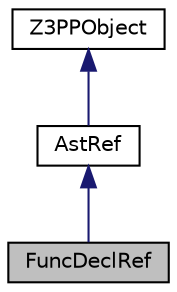 digraph "FuncDeclRef"
{
  edge [fontname="Helvetica",fontsize="10",labelfontname="Helvetica",labelfontsize="10"];
  node [fontname="Helvetica",fontsize="10",shape=record];
  Node1 [label="FuncDeclRef",height=0.2,width=0.4,color="black", fillcolor="grey75", style="filled", fontcolor="black"];
  Node2 -> Node1 [dir="back",color="midnightblue",fontsize="10",style="solid",fontname="Helvetica"];
  Node2 [label="AstRef",height=0.2,width=0.4,color="black", fillcolor="white", style="filled",URL="$classz3py_1_1_ast_ref.html"];
  Node3 -> Node2 [dir="back",color="midnightblue",fontsize="10",style="solid",fontname="Helvetica"];
  Node3 [label="Z3PPObject",height=0.2,width=0.4,color="black", fillcolor="white", style="filled",URL="$classz3py_1_1_z3_p_p_object.html",tooltip="ASTs base class. "];
}
